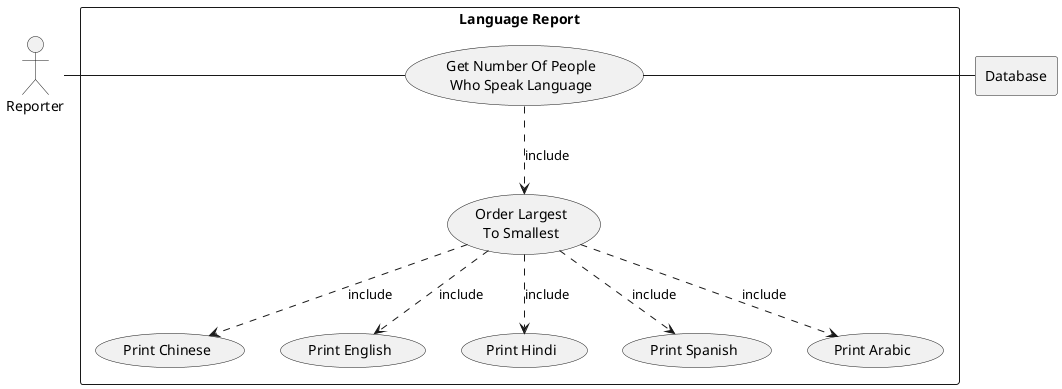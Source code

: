 @startuml

actor rep as "Reporter"

rectangle Database

rectangle "Language Report" {
    usecase UC1 as "Get Number Of People
    Who Speak Language"

    usecase UC2 as "Order Largest
    To Smallest"

    usecase UCa as "Print Chinese"
    usecase UCb as "Print English"
    usecase UCc as "Print Hindi"
    usecase UCd as "Print Spanish"
    usecase UCe as "Print Arabic"

    rep - UC1
    UC1 ..> UC2 : include

    UC2 ..> UCa : include
    UC2 ..> UCb : include
    UC2 ..> UCc : include
    UC2 ..> UCd : include
    UC2 ..> UCe : include
    UC1 - Database
}
@enduml